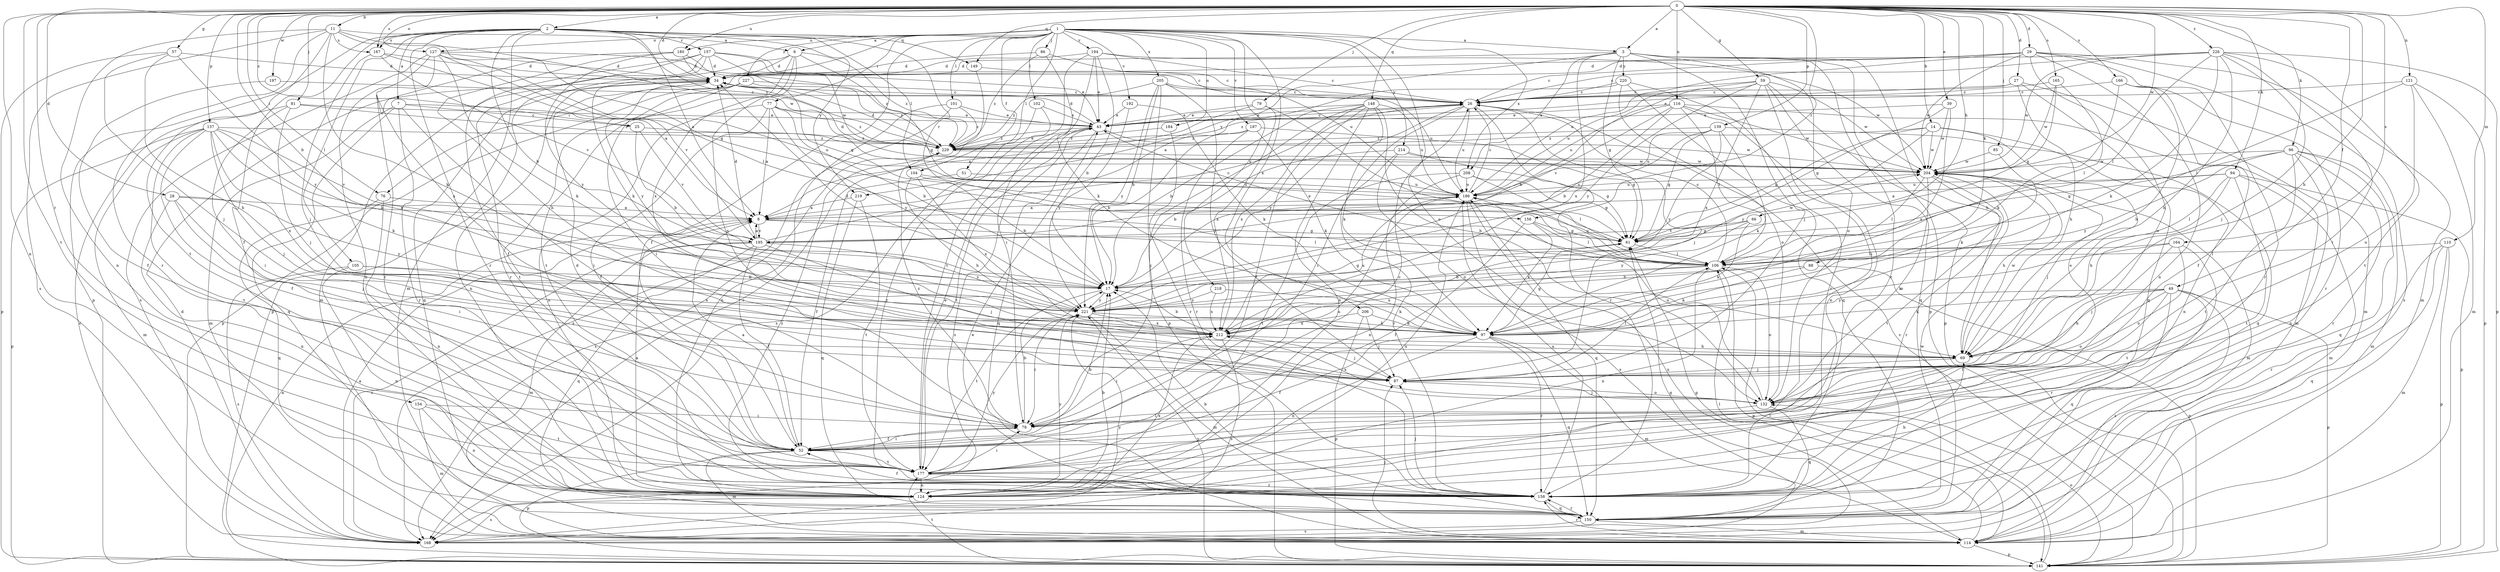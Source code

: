 strict digraph  {
0;
1;
2;
3;
6;
7;
8;
11;
14;
17;
25;
26;
27;
28;
29;
34;
39;
43;
49;
51;
52;
57;
59;
61;
66;
69;
76;
77;
78;
79;
81;
85;
86;
87;
88;
94;
96;
97;
101;
102;
104;
105;
106;
110;
114;
116;
121;
124;
127;
132;
137;
139;
141;
148;
149;
150;
154;
156;
157;
158;
164;
165;
166;
167;
168;
177;
180;
184;
186;
187;
192;
194;
195;
197;
204;
205;
206;
208;
212;
214;
218;
219;
220;
221;
226;
227;
229;
0 -> 2  [label=a];
0 -> 3  [label=a];
0 -> 11  [label=b];
0 -> 14  [label=b];
0 -> 17  [label=b];
0 -> 25  [label=c];
0 -> 27  [label=d];
0 -> 28  [label=d];
0 -> 29  [label=d];
0 -> 34  [label=d];
0 -> 39  [label=e];
0 -> 49  [label=f];
0 -> 57  [label=g];
0 -> 59  [label=g];
0 -> 66  [label=h];
0 -> 69  [label=h];
0 -> 76  [label=i];
0 -> 79  [label=j];
0 -> 81  [label=j];
0 -> 85  [label=j];
0 -> 88  [label=k];
0 -> 94  [label=k];
0 -> 96  [label=k];
0 -> 110  [label=m];
0 -> 116  [label=n];
0 -> 121  [label=n];
0 -> 124  [label=n];
0 -> 127  [label=o];
0 -> 137  [label=p];
0 -> 139  [label=p];
0 -> 148  [label=q];
0 -> 149  [label=q];
0 -> 154  [label=r];
0 -> 156  [label=r];
0 -> 164  [label=s];
0 -> 165  [label=s];
0 -> 166  [label=s];
0 -> 167  [label=s];
0 -> 177  [label=t];
0 -> 180  [label=u];
0 -> 197  [label=w];
0 -> 204  [label=w];
0 -> 226  [label=z];
1 -> 3  [label=a];
1 -> 6  [label=a];
1 -> 51  [label=f];
1 -> 52  [label=f];
1 -> 76  [label=i];
1 -> 77  [label=i];
1 -> 86  [label=j];
1 -> 101  [label=l];
1 -> 102  [label=l];
1 -> 104  [label=l];
1 -> 127  [label=o];
1 -> 132  [label=o];
1 -> 180  [label=u];
1 -> 184  [label=u];
1 -> 187  [label=v];
1 -> 192  [label=v];
1 -> 194  [label=v];
1 -> 205  [label=x];
1 -> 206  [label=x];
1 -> 208  [label=x];
1 -> 214  [label=y];
1 -> 218  [label=y];
1 -> 227  [label=z];
2 -> 6  [label=a];
2 -> 7  [label=a];
2 -> 8  [label=a];
2 -> 17  [label=b];
2 -> 52  [label=f];
2 -> 104  [label=l];
2 -> 105  [label=l];
2 -> 114  [label=m];
2 -> 141  [label=p];
2 -> 149  [label=q];
2 -> 156  [label=r];
2 -> 157  [label=r];
2 -> 158  [label=r];
2 -> 167  [label=s];
2 -> 219  [label=y];
3 -> 34  [label=d];
3 -> 61  [label=g];
3 -> 69  [label=h];
3 -> 87  [label=j];
3 -> 132  [label=o];
3 -> 141  [label=p];
3 -> 158  [label=r];
3 -> 208  [label=x];
3 -> 212  [label=x];
3 -> 219  [label=y];
3 -> 220  [label=y];
6 -> 34  [label=d];
6 -> 61  [label=g];
6 -> 132  [label=o];
6 -> 141  [label=p];
6 -> 177  [label=t];
6 -> 212  [label=x];
6 -> 229  [label=z];
7 -> 25  [label=c];
7 -> 78  [label=i];
7 -> 114  [label=m];
7 -> 150  [label=q];
7 -> 158  [label=r];
7 -> 186  [label=u];
8 -> 61  [label=g];
8 -> 106  [label=l];
8 -> 195  [label=v];
11 -> 61  [label=g];
11 -> 97  [label=k];
11 -> 124  [label=n];
11 -> 158  [label=r];
11 -> 167  [label=s];
11 -> 168  [label=s];
11 -> 177  [label=t];
11 -> 204  [label=w];
11 -> 229  [label=z];
14 -> 61  [label=g];
14 -> 124  [label=n];
14 -> 132  [label=o];
14 -> 204  [label=w];
14 -> 221  [label=y];
14 -> 229  [label=z];
17 -> 61  [label=g];
17 -> 177  [label=t];
17 -> 221  [label=y];
25 -> 17  [label=b];
25 -> 195  [label=v];
25 -> 229  [label=z];
26 -> 43  [label=e];
26 -> 78  [label=i];
26 -> 87  [label=j];
26 -> 158  [label=r];
26 -> 186  [label=u];
26 -> 221  [label=y];
26 -> 229  [label=z];
27 -> 26  [label=c];
27 -> 43  [label=e];
27 -> 69  [label=h];
27 -> 114  [label=m];
27 -> 150  [label=q];
28 -> 8  [label=a];
28 -> 78  [label=i];
28 -> 87  [label=j];
28 -> 124  [label=n];
28 -> 221  [label=y];
29 -> 26  [label=c];
29 -> 34  [label=d];
29 -> 114  [label=m];
29 -> 124  [label=n];
29 -> 132  [label=o];
29 -> 158  [label=r];
29 -> 168  [label=s];
29 -> 186  [label=u];
29 -> 204  [label=w];
34 -> 26  [label=c];
34 -> 124  [label=n];
34 -> 150  [label=q];
34 -> 221  [label=y];
39 -> 43  [label=e];
39 -> 61  [label=g];
39 -> 204  [label=w];
39 -> 212  [label=x];
43 -> 26  [label=c];
43 -> 34  [label=d];
43 -> 150  [label=q];
43 -> 168  [label=s];
43 -> 177  [label=t];
43 -> 204  [label=w];
43 -> 229  [label=z];
49 -> 52  [label=f];
49 -> 69  [label=h];
49 -> 97  [label=k];
49 -> 132  [label=o];
49 -> 141  [label=p];
49 -> 150  [label=q];
49 -> 158  [label=r];
49 -> 168  [label=s];
49 -> 221  [label=y];
51 -> 52  [label=f];
51 -> 186  [label=u];
52 -> 8  [label=a];
52 -> 17  [label=b];
52 -> 26  [label=c];
52 -> 34  [label=d];
52 -> 78  [label=i];
52 -> 114  [label=m];
52 -> 141  [label=p];
52 -> 177  [label=t];
57 -> 34  [label=d];
57 -> 69  [label=h];
57 -> 87  [label=j];
57 -> 141  [label=p];
57 -> 221  [label=y];
59 -> 17  [label=b];
59 -> 26  [label=c];
59 -> 78  [label=i];
59 -> 141  [label=p];
59 -> 150  [label=q];
59 -> 186  [label=u];
59 -> 204  [label=w];
59 -> 212  [label=x];
59 -> 221  [label=y];
61 -> 106  [label=l];
61 -> 204  [label=w];
66 -> 61  [label=g];
66 -> 97  [label=k];
66 -> 195  [label=v];
66 -> 221  [label=y];
69 -> 87  [label=j];
69 -> 204  [label=w];
76 -> 8  [label=a];
76 -> 124  [label=n];
76 -> 150  [label=q];
77 -> 8  [label=a];
77 -> 17  [label=b];
77 -> 43  [label=e];
77 -> 52  [label=f];
77 -> 124  [label=n];
77 -> 221  [label=y];
77 -> 229  [label=z];
78 -> 17  [label=b];
78 -> 52  [label=f];
78 -> 186  [label=u];
78 -> 229  [label=z];
79 -> 8  [label=a];
79 -> 43  [label=e];
79 -> 106  [label=l];
79 -> 212  [label=x];
81 -> 43  [label=e];
81 -> 78  [label=i];
81 -> 87  [label=j];
81 -> 168  [label=s];
81 -> 229  [label=z];
85 -> 97  [label=k];
85 -> 204  [label=w];
86 -> 26  [label=c];
86 -> 34  [label=d];
86 -> 97  [label=k];
86 -> 229  [label=z];
87 -> 106  [label=l];
87 -> 132  [label=o];
88 -> 17  [label=b];
88 -> 97  [label=k];
88 -> 141  [label=p];
94 -> 8  [label=a];
94 -> 69  [label=h];
94 -> 106  [label=l];
94 -> 114  [label=m];
94 -> 141  [label=p];
94 -> 177  [label=t];
94 -> 186  [label=u];
96 -> 61  [label=g];
96 -> 114  [label=m];
96 -> 124  [label=n];
96 -> 150  [label=q];
96 -> 158  [label=r];
96 -> 177  [label=t];
96 -> 204  [label=w];
96 -> 221  [label=y];
97 -> 52  [label=f];
97 -> 61  [label=g];
97 -> 114  [label=m];
97 -> 124  [label=n];
97 -> 150  [label=q];
97 -> 158  [label=r];
101 -> 43  [label=e];
101 -> 124  [label=n];
101 -> 168  [label=s];
101 -> 229  [label=z];
102 -> 43  [label=e];
102 -> 158  [label=r];
102 -> 168  [label=s];
104 -> 17  [label=b];
104 -> 69  [label=h];
104 -> 186  [label=u];
104 -> 212  [label=x];
105 -> 17  [label=b];
105 -> 124  [label=n];
105 -> 168  [label=s];
105 -> 212  [label=x];
106 -> 17  [label=b];
106 -> 26  [label=c];
106 -> 43  [label=e];
106 -> 124  [label=n];
106 -> 132  [label=o];
106 -> 141  [label=p];
106 -> 186  [label=u];
106 -> 212  [label=x];
110 -> 106  [label=l];
110 -> 114  [label=m];
110 -> 141  [label=p];
110 -> 150  [label=q];
110 -> 158  [label=r];
114 -> 43  [label=e];
114 -> 61  [label=g];
114 -> 87  [label=j];
114 -> 106  [label=l];
114 -> 141  [label=p];
114 -> 158  [label=r];
114 -> 186  [label=u];
116 -> 17  [label=b];
116 -> 43  [label=e];
116 -> 106  [label=l];
116 -> 114  [label=m];
116 -> 124  [label=n];
116 -> 186  [label=u];
116 -> 195  [label=v];
116 -> 204  [label=w];
121 -> 26  [label=c];
121 -> 106  [label=l];
121 -> 114  [label=m];
121 -> 132  [label=o];
121 -> 141  [label=p];
124 -> 8  [label=a];
124 -> 17  [label=b];
124 -> 168  [label=s];
124 -> 186  [label=u];
124 -> 212  [label=x];
124 -> 221  [label=y];
127 -> 26  [label=c];
127 -> 34  [label=d];
127 -> 97  [label=k];
127 -> 106  [label=l];
127 -> 124  [label=n];
127 -> 168  [label=s];
127 -> 195  [label=v];
127 -> 212  [label=x];
132 -> 78  [label=i];
132 -> 87  [label=j];
132 -> 150  [label=q];
132 -> 186  [label=u];
132 -> 212  [label=x];
137 -> 17  [label=b];
137 -> 52  [label=f];
137 -> 87  [label=j];
137 -> 97  [label=k];
137 -> 114  [label=m];
137 -> 141  [label=p];
137 -> 177  [label=t];
137 -> 195  [label=v];
137 -> 212  [label=x];
137 -> 229  [label=z];
139 -> 61  [label=g];
139 -> 97  [label=k];
139 -> 150  [label=q];
139 -> 186  [label=u];
139 -> 195  [label=v];
139 -> 221  [label=y];
139 -> 229  [label=z];
141 -> 8  [label=a];
141 -> 26  [label=c];
141 -> 106  [label=l];
141 -> 132  [label=o];
141 -> 177  [label=t];
141 -> 221  [label=y];
148 -> 17  [label=b];
148 -> 43  [label=e];
148 -> 52  [label=f];
148 -> 69  [label=h];
148 -> 78  [label=i];
148 -> 97  [label=k];
148 -> 124  [label=n];
148 -> 186  [label=u];
148 -> 212  [label=x];
149 -> 168  [label=s];
149 -> 186  [label=u];
150 -> 17  [label=b];
150 -> 114  [label=m];
150 -> 158  [label=r];
150 -> 168  [label=s];
150 -> 204  [label=w];
154 -> 78  [label=i];
154 -> 114  [label=m];
154 -> 124  [label=n];
154 -> 177  [label=t];
156 -> 52  [label=f];
156 -> 61  [label=g];
156 -> 97  [label=k];
156 -> 106  [label=l];
157 -> 34  [label=d];
157 -> 43  [label=e];
157 -> 52  [label=f];
157 -> 61  [label=g];
157 -> 97  [label=k];
157 -> 114  [label=m];
157 -> 158  [label=r];
157 -> 204  [label=w];
158 -> 52  [label=f];
158 -> 69  [label=h];
158 -> 87  [label=j];
158 -> 150  [label=q];
158 -> 186  [label=u];
158 -> 229  [label=z];
164 -> 87  [label=j];
164 -> 97  [label=k];
164 -> 106  [label=l];
164 -> 132  [label=o];
164 -> 177  [label=t];
165 -> 26  [label=c];
165 -> 61  [label=g];
165 -> 106  [label=l];
165 -> 204  [label=w];
166 -> 26  [label=c];
166 -> 52  [label=f];
166 -> 69  [label=h];
166 -> 97  [label=k];
166 -> 158  [label=r];
167 -> 8  [label=a];
167 -> 34  [label=d];
167 -> 87  [label=j];
167 -> 195  [label=v];
168 -> 8  [label=a];
168 -> 34  [label=d];
168 -> 61  [label=g];
168 -> 221  [label=y];
177 -> 43  [label=e];
177 -> 78  [label=i];
177 -> 124  [label=n];
177 -> 158  [label=r];
177 -> 221  [label=y];
180 -> 34  [label=d];
180 -> 69  [label=h];
180 -> 158  [label=r];
180 -> 221  [label=y];
180 -> 229  [label=z];
184 -> 158  [label=r];
184 -> 229  [label=z];
186 -> 8  [label=a];
186 -> 26  [label=c];
186 -> 150  [label=q];
186 -> 168  [label=s];
187 -> 17  [label=b];
187 -> 61  [label=g];
187 -> 97  [label=k];
187 -> 158  [label=r];
187 -> 229  [label=z];
192 -> 43  [label=e];
192 -> 97  [label=k];
192 -> 221  [label=y];
194 -> 17  [label=b];
194 -> 26  [label=c];
194 -> 34  [label=d];
194 -> 43  [label=e];
194 -> 78  [label=i];
194 -> 177  [label=t];
194 -> 204  [label=w];
195 -> 8  [label=a];
195 -> 26  [label=c];
195 -> 34  [label=d];
195 -> 52  [label=f];
195 -> 87  [label=j];
195 -> 114  [label=m];
195 -> 150  [label=q];
195 -> 168  [label=s];
195 -> 221  [label=y];
197 -> 26  [label=c];
197 -> 52  [label=f];
204 -> 34  [label=d];
204 -> 69  [label=h];
204 -> 87  [label=j];
204 -> 106  [label=l];
204 -> 114  [label=m];
204 -> 132  [label=o];
204 -> 158  [label=r];
204 -> 177  [label=t];
204 -> 186  [label=u];
205 -> 17  [label=b];
205 -> 26  [label=c];
205 -> 87  [label=j];
205 -> 141  [label=p];
205 -> 186  [label=u];
205 -> 221  [label=y];
205 -> 229  [label=z];
206 -> 87  [label=j];
206 -> 97  [label=k];
206 -> 141  [label=p];
206 -> 212  [label=x];
208 -> 61  [label=g];
208 -> 106  [label=l];
208 -> 124  [label=n];
208 -> 177  [label=t];
208 -> 186  [label=u];
212 -> 17  [label=b];
212 -> 69  [label=h];
212 -> 78  [label=i];
212 -> 87  [label=j];
212 -> 168  [label=s];
212 -> 186  [label=u];
214 -> 17  [label=b];
214 -> 61  [label=g];
214 -> 132  [label=o];
214 -> 158  [label=r];
214 -> 204  [label=w];
218 -> 97  [label=k];
218 -> 212  [label=x];
218 -> 221  [label=y];
219 -> 8  [label=a];
219 -> 150  [label=q];
219 -> 177  [label=t];
220 -> 8  [label=a];
220 -> 26  [label=c];
220 -> 132  [label=o];
220 -> 150  [label=q];
220 -> 158  [label=r];
221 -> 34  [label=d];
221 -> 78  [label=i];
221 -> 97  [label=k];
221 -> 114  [label=m];
221 -> 212  [label=x];
226 -> 26  [label=c];
226 -> 34  [label=d];
226 -> 69  [label=h];
226 -> 78  [label=i];
226 -> 87  [label=j];
226 -> 97  [label=k];
226 -> 106  [label=l];
226 -> 141  [label=p];
226 -> 177  [label=t];
226 -> 204  [label=w];
227 -> 26  [label=c];
227 -> 78  [label=i];
227 -> 141  [label=p];
227 -> 177  [label=t];
227 -> 229  [label=z];
229 -> 34  [label=d];
229 -> 43  [label=e];
229 -> 168  [label=s];
229 -> 204  [label=w];
}

